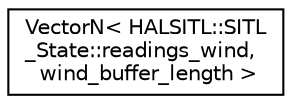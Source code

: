 digraph "Graphical Class Hierarchy"
{
 // INTERACTIVE_SVG=YES
  edge [fontname="Helvetica",fontsize="10",labelfontname="Helvetica",labelfontsize="10"];
  node [fontname="Helvetica",fontsize="10",shape=record];
  rankdir="LR";
  Node1 [label="VectorN\< HALSITL::SITL\l_State::readings_wind,\l wind_buffer_length \>",height=0.2,width=0.4,color="black", fillcolor="white", style="filled",URL="$classVectorN.html"];
}
